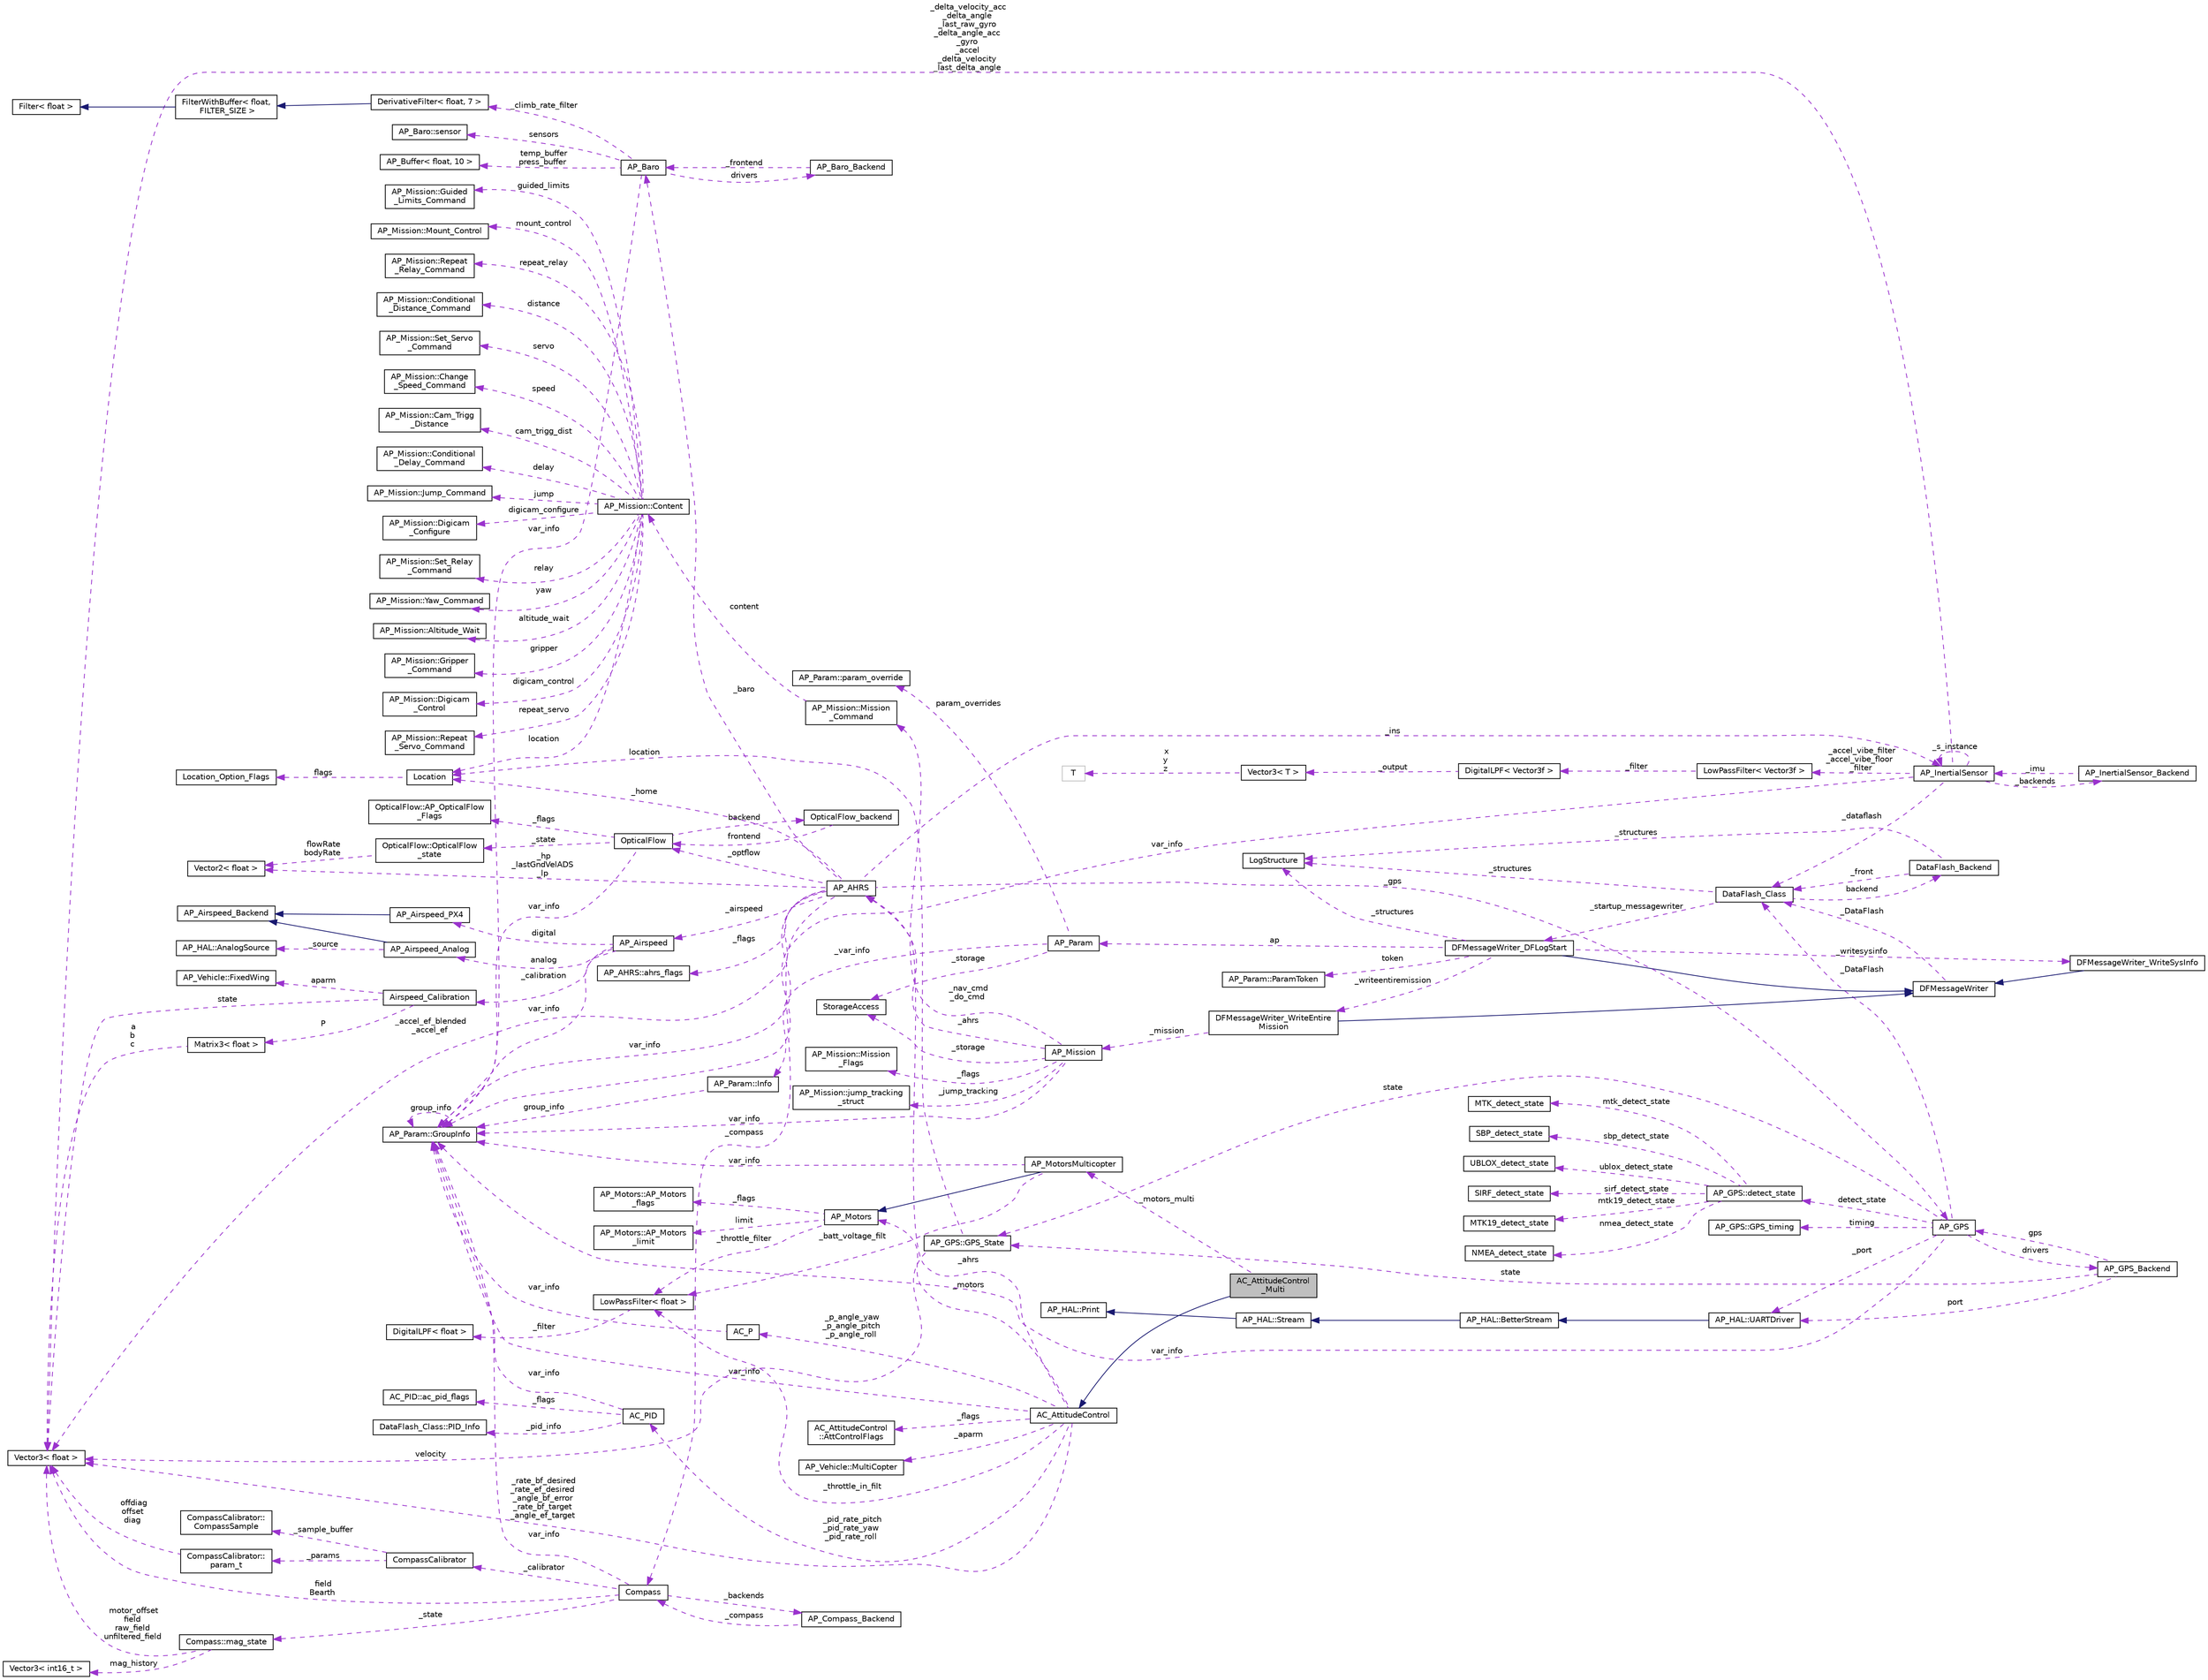 digraph "AC_AttitudeControl_Multi"
{
 // INTERACTIVE_SVG=YES
  edge [fontname="Helvetica",fontsize="10",labelfontname="Helvetica",labelfontsize="10"];
  node [fontname="Helvetica",fontsize="10",shape=record];
  rankdir="LR";
  Node1 [label="AC_AttitudeControl\l_Multi",height=0.2,width=0.4,color="black", fillcolor="grey75", style="filled", fontcolor="black"];
  Node2 -> Node1 [dir="back",color="midnightblue",fontsize="10",style="solid",fontname="Helvetica"];
  Node2 [label="AC_AttitudeControl",height=0.2,width=0.4,color="black", fillcolor="white", style="filled",URL="$classAC__AttitudeControl.html"];
  Node3 -> Node2 [dir="back",color="darkorchid3",fontsize="10",style="dashed",label=" _throttle_in_filt" ,fontname="Helvetica"];
  Node3 [label="LowPassFilter\< float \>",height=0.2,width=0.4,color="black", fillcolor="white", style="filled",URL="$classLowPassFilter.html"];
  Node4 -> Node3 [dir="back",color="darkorchid3",fontsize="10",style="dashed",label=" _filter" ,fontname="Helvetica"];
  Node4 [label="DigitalLPF\< float \>",height=0.2,width=0.4,color="black", fillcolor="white", style="filled",URL="$classDigitalLPF.html"];
  Node5 -> Node2 [dir="back",color="darkorchid3",fontsize="10",style="dashed",label=" _p_angle_yaw\n_p_angle_pitch\n_p_angle_roll" ,fontname="Helvetica"];
  Node5 [label="AC_P",height=0.2,width=0.4,color="black", fillcolor="white", style="filled",URL="$classAC__P.html",tooltip="Object managing one P controller. "];
  Node6 -> Node5 [dir="back",color="darkorchid3",fontsize="10",style="dashed",label=" var_info" ,fontname="Helvetica"];
  Node6 [label="AP_Param::GroupInfo",height=0.2,width=0.4,color="black", fillcolor="white", style="filled",URL="$structAP__Param_1_1GroupInfo.html"];
  Node6 -> Node6 [dir="back",color="darkorchid3",fontsize="10",style="dashed",label=" group_info" ,fontname="Helvetica"];
  Node7 -> Node2 [dir="back",color="darkorchid3",fontsize="10",style="dashed",label=" _flags" ,fontname="Helvetica"];
  Node7 [label="AC_AttitudeControl\l::AttControlFlags",height=0.2,width=0.4,color="black", fillcolor="white", style="filled",URL="$structAC__AttitudeControl_1_1AttControlFlags.html"];
  Node6 -> Node2 [dir="back",color="darkorchid3",fontsize="10",style="dashed",label=" var_info" ,fontname="Helvetica"];
  Node8 -> Node2 [dir="back",color="darkorchid3",fontsize="10",style="dashed",label=" _rate_bf_desired\n_rate_ef_desired\n_angle_bf_error\n_rate_bf_target\n_angle_ef_target" ,fontname="Helvetica"];
  Node8 [label="Vector3\< float \>",height=0.2,width=0.4,color="black", fillcolor="white", style="filled",URL="$classVector3.html"];
  Node9 -> Node2 [dir="back",color="darkorchid3",fontsize="10",style="dashed",label=" _aparm" ,fontname="Helvetica"];
  Node9 [label="AP_Vehicle::MultiCopter",height=0.2,width=0.4,color="black", fillcolor="white", style="filled",URL="$structAP__Vehicle_1_1MultiCopter.html"];
  Node10 -> Node2 [dir="back",color="darkorchid3",fontsize="10",style="dashed",label=" _ahrs" ,fontname="Helvetica"];
  Node10 [label="AP_AHRS",height=0.2,width=0.4,color="black", fillcolor="white", style="filled",URL="$classAP__AHRS.html"];
  Node11 -> Node10 [dir="back",color="darkorchid3",fontsize="10",style="dashed",label=" _flags" ,fontname="Helvetica"];
  Node11 [label="AP_AHRS::ahrs_flags",height=0.2,width=0.4,color="black", fillcolor="white", style="filled",URL="$structAP__AHRS_1_1ahrs__flags.html"];
  Node12 -> Node10 [dir="back",color="darkorchid3",fontsize="10",style="dashed",label=" _baro" ,fontname="Helvetica"];
  Node12 [label="AP_Baro",height=0.2,width=0.4,color="black", fillcolor="white", style="filled",URL="$classAP__Baro.html"];
  Node13 -> Node12 [dir="back",color="darkorchid3",fontsize="10",style="dashed",label=" sensors" ,fontname="Helvetica"];
  Node13 [label="AP_Baro::sensor",height=0.2,width=0.4,color="black", fillcolor="white", style="filled",URL="$structAP__Baro_1_1sensor.html"];
  Node14 -> Node12 [dir="back",color="darkorchid3",fontsize="10",style="dashed",label=" temp_buffer\npress_buffer" ,fontname="Helvetica"];
  Node14 [label="AP_Buffer\< float, 10 \>",height=0.2,width=0.4,color="black", fillcolor="white", style="filled",URL="$classAP__Buffer.html"];
  Node15 -> Node12 [dir="back",color="darkorchid3",fontsize="10",style="dashed",label=" _climb_rate_filter" ,fontname="Helvetica"];
  Node15 [label="DerivativeFilter\< float, 7 \>",height=0.2,width=0.4,color="black", fillcolor="white", style="filled",URL="$classDerivativeFilter.html"];
  Node16 -> Node15 [dir="back",color="midnightblue",fontsize="10",style="solid",fontname="Helvetica"];
  Node16 [label="FilterWithBuffer\< float,\l FILTER_SIZE \>",height=0.2,width=0.4,color="black", fillcolor="white", style="filled",URL="$classFilterWithBuffer.html"];
  Node17 -> Node16 [dir="back",color="midnightblue",fontsize="10",style="solid",fontname="Helvetica"];
  Node17 [label="Filter\< float \>",height=0.2,width=0.4,color="black", fillcolor="white", style="filled",URL="$classFilter.html"];
  Node6 -> Node12 [dir="back",color="darkorchid3",fontsize="10",style="dashed",label=" var_info" ,fontname="Helvetica"];
  Node18 -> Node12 [dir="back",color="darkorchid3",fontsize="10",style="dashed",label=" drivers" ,fontname="Helvetica"];
  Node18 [label="AP_Baro_Backend",height=0.2,width=0.4,color="black", fillcolor="white", style="filled",URL="$classAP__Baro__Backend.html",tooltip="-*- tab-width: 4; Mode: C++; c-basic-offset: 4; indent-tabs-mode: nil -*- "];
  Node12 -> Node18 [dir="back",color="darkorchid3",fontsize="10",style="dashed",label=" _frontend" ,fontname="Helvetica"];
  Node19 -> Node10 [dir="back",color="darkorchid3",fontsize="10",style="dashed",label=" _optflow" ,fontname="Helvetica"];
  Node19 [label="OpticalFlow",height=0.2,width=0.4,color="black", fillcolor="white", style="filled",URL="$classOpticalFlow.html"];
  Node6 -> Node19 [dir="back",color="darkorchid3",fontsize="10",style="dashed",label=" var_info" ,fontname="Helvetica"];
  Node20 -> Node19 [dir="back",color="darkorchid3",fontsize="10",style="dashed",label=" _state" ,fontname="Helvetica"];
  Node20 [label="OpticalFlow::OpticalFlow\l_state",height=0.2,width=0.4,color="black", fillcolor="white", style="filled",URL="$structOpticalFlow_1_1OpticalFlow__state.html"];
  Node21 -> Node20 [dir="back",color="darkorchid3",fontsize="10",style="dashed",label=" flowRate\nbodyRate" ,fontname="Helvetica"];
  Node21 [label="Vector2\< float \>",height=0.2,width=0.4,color="black", fillcolor="white", style="filled",URL="$structVector2.html"];
  Node22 -> Node19 [dir="back",color="darkorchid3",fontsize="10",style="dashed",label=" backend" ,fontname="Helvetica"];
  Node22 [label="OpticalFlow_backend",height=0.2,width=0.4,color="black", fillcolor="white", style="filled",URL="$classOpticalFlow__backend.html"];
  Node19 -> Node22 [dir="back",color="darkorchid3",fontsize="10",style="dashed",label=" frontend" ,fontname="Helvetica"];
  Node23 -> Node19 [dir="back",color="darkorchid3",fontsize="10",style="dashed",label=" _flags" ,fontname="Helvetica"];
  Node23 [label="OpticalFlow::AP_OpticalFlow\l_Flags",height=0.2,width=0.4,color="black", fillcolor="white", style="filled",URL="$structOpticalFlow_1_1AP__OpticalFlow__Flags.html"];
  Node6 -> Node10 [dir="back",color="darkorchid3",fontsize="10",style="dashed",label=" var_info" ,fontname="Helvetica"];
  Node8 -> Node10 [dir="back",color="darkorchid3",fontsize="10",style="dashed",label=" _accel_ef_blended\n_accel_ef" ,fontname="Helvetica"];
  Node24 -> Node10 [dir="back",color="darkorchid3",fontsize="10",style="dashed",label=" _ins" ,fontname="Helvetica"];
  Node24 [label="AP_InertialSensor",height=0.2,width=0.4,color="black", fillcolor="white", style="filled",URL="$classAP__InertialSensor.html"];
  Node25 -> Node24 [dir="back",color="darkorchid3",fontsize="10",style="dashed",label=" _accel_vibe_filter\n_accel_vibe_floor\l_filter" ,fontname="Helvetica"];
  Node25 [label="LowPassFilter\< Vector3f \>",height=0.2,width=0.4,color="black", fillcolor="white", style="filled",URL="$classLowPassFilter.html"];
  Node26 -> Node25 [dir="back",color="darkorchid3",fontsize="10",style="dashed",label=" _filter" ,fontname="Helvetica"];
  Node26 [label="DigitalLPF\< Vector3f \>",height=0.2,width=0.4,color="black", fillcolor="white", style="filled",URL="$classDigitalLPF.html"];
  Node27 -> Node26 [dir="back",color="darkorchid3",fontsize="10",style="dashed",label=" _output" ,fontname="Helvetica"];
  Node27 [label="Vector3\< T \>",height=0.2,width=0.4,color="black", fillcolor="white", style="filled",URL="$classVector3.html"];
  Node28 -> Node27 [dir="back",color="darkorchid3",fontsize="10",style="dashed",label=" x\ny\nz" ,fontname="Helvetica"];
  Node28 [label="T",height=0.2,width=0.4,color="grey75", fillcolor="white", style="filled"];
  Node29 -> Node24 [dir="back",color="darkorchid3",fontsize="10",style="dashed",label=" _backends" ,fontname="Helvetica"];
  Node29 [label="AP_InertialSensor_Backend",height=0.2,width=0.4,color="black", fillcolor="white", style="filled",URL="$classAP__InertialSensor__Backend.html"];
  Node24 -> Node29 [dir="back",color="darkorchid3",fontsize="10",style="dashed",label=" _imu" ,fontname="Helvetica"];
  Node30 -> Node24 [dir="back",color="darkorchid3",fontsize="10",style="dashed",label=" _dataflash" ,fontname="Helvetica"];
  Node30 [label="DataFlash_Class",height=0.2,width=0.4,color="black", fillcolor="white", style="filled",URL="$classDataFlash__Class.html"];
  Node31 -> Node30 [dir="back",color="darkorchid3",fontsize="10",style="dashed",label=" _structures" ,fontname="Helvetica"];
  Node31 [label="LogStructure",height=0.2,width=0.4,color="black", fillcolor="white", style="filled",URL="$structLogStructure.html"];
  Node32 -> Node30 [dir="back",color="darkorchid3",fontsize="10",style="dashed",label=" backend" ,fontname="Helvetica"];
  Node32 [label="DataFlash_Backend",height=0.2,width=0.4,color="black", fillcolor="white", style="filled",URL="$classDataFlash__Backend.html"];
  Node31 -> Node32 [dir="back",color="darkorchid3",fontsize="10",style="dashed",label=" _structures" ,fontname="Helvetica"];
  Node30 -> Node32 [dir="back",color="darkorchid3",fontsize="10",style="dashed",label=" _front" ,fontname="Helvetica"];
  Node33 -> Node30 [dir="back",color="darkorchid3",fontsize="10",style="dashed",label=" _startup_messagewriter" ,fontname="Helvetica"];
  Node33 [label="DFMessageWriter_DFLogStart",height=0.2,width=0.4,color="black", fillcolor="white", style="filled",URL="$classDFMessageWriter__DFLogStart.html"];
  Node34 -> Node33 [dir="back",color="midnightblue",fontsize="10",style="solid",fontname="Helvetica"];
  Node34 [label="DFMessageWriter",height=0.2,width=0.4,color="black", fillcolor="white", style="filled",URL="$classDFMessageWriter.html"];
  Node30 -> Node34 [dir="back",color="darkorchid3",fontsize="10",style="dashed",label=" _DataFlash" ,fontname="Helvetica"];
  Node35 -> Node33 [dir="back",color="darkorchid3",fontsize="10",style="dashed",label=" _writeentiremission" ,fontname="Helvetica"];
  Node35 [label="DFMessageWriter_WriteEntire\lMission",height=0.2,width=0.4,color="black", fillcolor="white", style="filled",URL="$classDFMessageWriter__WriteEntireMission.html"];
  Node34 -> Node35 [dir="back",color="midnightblue",fontsize="10",style="solid",fontname="Helvetica"];
  Node36 -> Node35 [dir="back",color="darkorchid3",fontsize="10",style="dashed",label=" _mission" ,fontname="Helvetica"];
  Node36 [label="AP_Mission",height=0.2,width=0.4,color="black", fillcolor="white", style="filled",URL="$classAP__Mission.html",tooltip="Object managing Mission. "];
  Node37 -> Node36 [dir="back",color="darkorchid3",fontsize="10",style="dashed",label=" _storage" ,fontname="Helvetica"];
  Node37 [label="StorageAccess",height=0.2,width=0.4,color="black", fillcolor="white", style="filled",URL="$classStorageAccess.html"];
  Node38 -> Node36 [dir="back",color="darkorchid3",fontsize="10",style="dashed",label=" _nav_cmd\n_do_cmd" ,fontname="Helvetica"];
  Node38 [label="AP_Mission::Mission\l_Command",height=0.2,width=0.4,color="black", fillcolor="white", style="filled",URL="$structAP__Mission_1_1Mission__Command.html"];
  Node39 -> Node38 [dir="back",color="darkorchid3",fontsize="10",style="dashed",label=" content" ,fontname="Helvetica"];
  Node39 [label="AP_Mission::Content",height=0.2,width=0.4,color="black", fillcolor="white", style="filled",URL="$unionAP__Mission_1_1Content.html"];
  Node40 -> Node39 [dir="back",color="darkorchid3",fontsize="10",style="dashed",label=" guided_limits" ,fontname="Helvetica"];
  Node40 [label="AP_Mission::Guided\l_Limits_Command",height=0.2,width=0.4,color="black", fillcolor="white", style="filled",URL="$structAP__Mission_1_1Guided__Limits__Command.html"];
  Node41 -> Node39 [dir="back",color="darkorchid3",fontsize="10",style="dashed",label=" mount_control" ,fontname="Helvetica"];
  Node41 [label="AP_Mission::Mount_Control",height=0.2,width=0.4,color="black", fillcolor="white", style="filled",URL="$structAP__Mission_1_1Mount__Control.html"];
  Node42 -> Node39 [dir="back",color="darkorchid3",fontsize="10",style="dashed",label=" repeat_relay" ,fontname="Helvetica"];
  Node42 [label="AP_Mission::Repeat\l_Relay_Command",height=0.2,width=0.4,color="black", fillcolor="white", style="filled",URL="$structAP__Mission_1_1Repeat__Relay__Command.html"];
  Node43 -> Node39 [dir="back",color="darkorchid3",fontsize="10",style="dashed",label=" distance" ,fontname="Helvetica"];
  Node43 [label="AP_Mission::Conditional\l_Distance_Command",height=0.2,width=0.4,color="black", fillcolor="white", style="filled",URL="$structAP__Mission_1_1Conditional__Distance__Command.html"];
  Node44 -> Node39 [dir="back",color="darkorchid3",fontsize="10",style="dashed",label=" servo" ,fontname="Helvetica"];
  Node44 [label="AP_Mission::Set_Servo\l_Command",height=0.2,width=0.4,color="black", fillcolor="white", style="filled",URL="$structAP__Mission_1_1Set__Servo__Command.html"];
  Node45 -> Node39 [dir="back",color="darkorchid3",fontsize="10",style="dashed",label=" speed" ,fontname="Helvetica"];
  Node45 [label="AP_Mission::Change\l_Speed_Command",height=0.2,width=0.4,color="black", fillcolor="white", style="filled",URL="$structAP__Mission_1_1Change__Speed__Command.html"];
  Node46 -> Node39 [dir="back",color="darkorchid3",fontsize="10",style="dashed",label=" cam_trigg_dist" ,fontname="Helvetica"];
  Node46 [label="AP_Mission::Cam_Trigg\l_Distance",height=0.2,width=0.4,color="black", fillcolor="white", style="filled",URL="$structAP__Mission_1_1Cam__Trigg__Distance.html"];
  Node47 -> Node39 [dir="back",color="darkorchid3",fontsize="10",style="dashed",label=" delay" ,fontname="Helvetica"];
  Node47 [label="AP_Mission::Conditional\l_Delay_Command",height=0.2,width=0.4,color="black", fillcolor="white", style="filled",URL="$structAP__Mission_1_1Conditional__Delay__Command.html"];
  Node48 -> Node39 [dir="back",color="darkorchid3",fontsize="10",style="dashed",label=" jump" ,fontname="Helvetica"];
  Node48 [label="AP_Mission::Jump_Command",height=0.2,width=0.4,color="black", fillcolor="white", style="filled",URL="$structAP__Mission_1_1Jump__Command.html"];
  Node49 -> Node39 [dir="back",color="darkorchid3",fontsize="10",style="dashed",label=" location" ,fontname="Helvetica"];
  Node49 [label="Location",height=0.2,width=0.4,color="black", fillcolor="white", style="filled",URL="$structLocation.html"];
  Node50 -> Node49 [dir="back",color="darkorchid3",fontsize="10",style="dashed",label=" flags" ,fontname="Helvetica"];
  Node50 [label="Location_Option_Flags",height=0.2,width=0.4,color="black", fillcolor="white", style="filled",URL="$structLocation__Option__Flags.html"];
  Node51 -> Node39 [dir="back",color="darkorchid3",fontsize="10",style="dashed",label=" digicam_configure" ,fontname="Helvetica"];
  Node51 [label="AP_Mission::Digicam\l_Configure",height=0.2,width=0.4,color="black", fillcolor="white", style="filled",URL="$structAP__Mission_1_1Digicam__Configure.html"];
  Node52 -> Node39 [dir="back",color="darkorchid3",fontsize="10",style="dashed",label=" relay" ,fontname="Helvetica"];
  Node52 [label="AP_Mission::Set_Relay\l_Command",height=0.2,width=0.4,color="black", fillcolor="white", style="filled",URL="$structAP__Mission_1_1Set__Relay__Command.html"];
  Node53 -> Node39 [dir="back",color="darkorchid3",fontsize="10",style="dashed",label=" yaw" ,fontname="Helvetica"];
  Node53 [label="AP_Mission::Yaw_Command",height=0.2,width=0.4,color="black", fillcolor="white", style="filled",URL="$structAP__Mission_1_1Yaw__Command.html"];
  Node54 -> Node39 [dir="back",color="darkorchid3",fontsize="10",style="dashed",label=" altitude_wait" ,fontname="Helvetica"];
  Node54 [label="AP_Mission::Altitude_Wait",height=0.2,width=0.4,color="black", fillcolor="white", style="filled",URL="$structAP__Mission_1_1Altitude__Wait.html"];
  Node55 -> Node39 [dir="back",color="darkorchid3",fontsize="10",style="dashed",label=" gripper" ,fontname="Helvetica"];
  Node55 [label="AP_Mission::Gripper\l_Command",height=0.2,width=0.4,color="black", fillcolor="white", style="filled",URL="$structAP__Mission_1_1Gripper__Command.html"];
  Node56 -> Node39 [dir="back",color="darkorchid3",fontsize="10",style="dashed",label=" digicam_control" ,fontname="Helvetica"];
  Node56 [label="AP_Mission::Digicam\l_Control",height=0.2,width=0.4,color="black", fillcolor="white", style="filled",URL="$structAP__Mission_1_1Digicam__Control.html"];
  Node57 -> Node39 [dir="back",color="darkorchid3",fontsize="10",style="dashed",label=" repeat_servo" ,fontname="Helvetica"];
  Node57 [label="AP_Mission::Repeat\l_Servo_Command",height=0.2,width=0.4,color="black", fillcolor="white", style="filled",URL="$structAP__Mission_1_1Repeat__Servo__Command.html"];
  Node6 -> Node36 [dir="back",color="darkorchid3",fontsize="10",style="dashed",label=" var_info" ,fontname="Helvetica"];
  Node58 -> Node36 [dir="back",color="darkorchid3",fontsize="10",style="dashed",label=" _flags" ,fontname="Helvetica"];
  Node58 [label="AP_Mission::Mission\l_Flags",height=0.2,width=0.4,color="black", fillcolor="white", style="filled",URL="$structAP__Mission_1_1Mission__Flags.html"];
  Node10 -> Node36 [dir="back",color="darkorchid3",fontsize="10",style="dashed",label=" _ahrs" ,fontname="Helvetica"];
  Node59 -> Node36 [dir="back",color="darkorchid3",fontsize="10",style="dashed",label=" _jump_tracking" ,fontname="Helvetica"];
  Node59 [label="AP_Mission::jump_tracking\l_struct",height=0.2,width=0.4,color="black", fillcolor="white", style="filled",URL="$structAP__Mission_1_1jump__tracking__struct.html"];
  Node60 -> Node33 [dir="back",color="darkorchid3",fontsize="10",style="dashed",label=" _writesysinfo" ,fontname="Helvetica"];
  Node60 [label="DFMessageWriter_WriteSysInfo",height=0.2,width=0.4,color="black", fillcolor="white", style="filled",URL="$classDFMessageWriter__WriteSysInfo.html"];
  Node34 -> Node60 [dir="back",color="midnightblue",fontsize="10",style="solid",fontname="Helvetica"];
  Node61 -> Node33 [dir="back",color="darkorchid3",fontsize="10",style="dashed",label=" token" ,fontname="Helvetica"];
  Node61 [label="AP_Param::ParamToken",height=0.2,width=0.4,color="black", fillcolor="white", style="filled",URL="$structAP__Param_1_1ParamToken.html"];
  Node31 -> Node33 [dir="back",color="darkorchid3",fontsize="10",style="dashed",label=" _structures" ,fontname="Helvetica"];
  Node62 -> Node33 [dir="back",color="darkorchid3",fontsize="10",style="dashed",label=" ap" ,fontname="Helvetica"];
  Node62 [label="AP_Param",height=0.2,width=0.4,color="black", fillcolor="white", style="filled",URL="$classAP__Param.html"];
  Node37 -> Node62 [dir="back",color="darkorchid3",fontsize="10",style="dashed",label=" _storage" ,fontname="Helvetica"];
  Node63 -> Node62 [dir="back",color="darkorchid3",fontsize="10",style="dashed",label=" _var_info" ,fontname="Helvetica"];
  Node63 [label="AP_Param::Info",height=0.2,width=0.4,color="black", fillcolor="white", style="filled",URL="$structAP__Param_1_1Info.html"];
  Node6 -> Node63 [dir="back",color="darkorchid3",fontsize="10",style="dashed",label=" group_info" ,fontname="Helvetica"];
  Node64 -> Node62 [dir="back",color="darkorchid3",fontsize="10",style="dashed",label=" param_overrides" ,fontname="Helvetica"];
  Node64 [label="AP_Param::param_override",height=0.2,width=0.4,color="black", fillcolor="white", style="filled",URL="$structAP__Param_1_1param__override.html"];
  Node6 -> Node24 [dir="back",color="darkorchid3",fontsize="10",style="dashed",label=" var_info" ,fontname="Helvetica"];
  Node24 -> Node24 [dir="back",color="darkorchid3",fontsize="10",style="dashed",label=" _s_instance" ,fontname="Helvetica"];
  Node8 -> Node24 [dir="back",color="darkorchid3",fontsize="10",style="dashed",label=" _delta_velocity_acc\n_delta_angle\n_last_raw_gyro\n_delta_angle_acc\n_gyro\n_accel\n_delta_velocity\n_last_delta_angle" ,fontname="Helvetica"];
  Node65 -> Node10 [dir="back",color="darkorchid3",fontsize="10",style="dashed",label=" _airspeed" ,fontname="Helvetica"];
  Node65 [label="AP_Airspeed",height=0.2,width=0.4,color="black", fillcolor="white", style="filled",URL="$classAP__Airspeed.html"];
  Node66 -> Node65 [dir="back",color="darkorchid3",fontsize="10",style="dashed",label=" analog" ,fontname="Helvetica"];
  Node66 [label="AP_Airspeed_Analog",height=0.2,width=0.4,color="black", fillcolor="white", style="filled",URL="$classAP__Airspeed__Analog.html",tooltip="-*- tab-width: 4; Mode: C++; c-basic-offset: 4; indent-tabs-mode: nil -*- "];
  Node67 -> Node66 [dir="back",color="midnightblue",fontsize="10",style="solid",fontname="Helvetica"];
  Node67 [label="AP_Airspeed_Backend",height=0.2,width=0.4,color="black", fillcolor="white", style="filled",URL="$classAP__Airspeed__Backend.html",tooltip="-*- tab-width: 4; Mode: C++; c-basic-offset: 4; indent-tabs-mode: nil -*- "];
  Node68 -> Node66 [dir="back",color="darkorchid3",fontsize="10",style="dashed",label=" _source" ,fontname="Helvetica"];
  Node68 [label="AP_HAL::AnalogSource",height=0.2,width=0.4,color="black", fillcolor="white", style="filled",URL="$classAP__HAL_1_1AnalogSource.html"];
  Node6 -> Node65 [dir="back",color="darkorchid3",fontsize="10",style="dashed",label=" var_info" ,fontname="Helvetica"];
  Node69 -> Node65 [dir="back",color="darkorchid3",fontsize="10",style="dashed",label=" digital" ,fontname="Helvetica"];
  Node69 [label="AP_Airspeed_PX4",height=0.2,width=0.4,color="black", fillcolor="white", style="filled",URL="$classAP__Airspeed__PX4.html",tooltip="-*- tab-width: 4; Mode: C++; c-basic-offset: 4; indent-tabs-mode: nil -*- "];
  Node67 -> Node69 [dir="back",color="midnightblue",fontsize="10",style="solid",fontname="Helvetica"];
  Node70 -> Node65 [dir="back",color="darkorchid3",fontsize="10",style="dashed",label=" _calibration" ,fontname="Helvetica"];
  Node70 [label="Airspeed_Calibration",height=0.2,width=0.4,color="black", fillcolor="white", style="filled",URL="$classAirspeed__Calibration.html",tooltip="-*- tab-width: 4; Mode: C++; c-basic-offset: 4; indent-tabs-mode: nil -*- "];
  Node71 -> Node70 [dir="back",color="darkorchid3",fontsize="10",style="dashed",label=" P" ,fontname="Helvetica"];
  Node71 [label="Matrix3\< float \>",height=0.2,width=0.4,color="black", fillcolor="white", style="filled",URL="$classMatrix3.html"];
  Node8 -> Node71 [dir="back",color="darkorchid3",fontsize="10",style="dashed",label=" a\nb\nc" ,fontname="Helvetica"];
  Node8 -> Node70 [dir="back",color="darkorchid3",fontsize="10",style="dashed",label=" state" ,fontname="Helvetica"];
  Node72 -> Node70 [dir="back",color="darkorchid3",fontsize="10",style="dashed",label=" aparm" ,fontname="Helvetica"];
  Node72 [label="AP_Vehicle::FixedWing",height=0.2,width=0.4,color="black", fillcolor="white", style="filled",URL="$structAP__Vehicle_1_1FixedWing.html"];
  Node21 -> Node10 [dir="back",color="darkorchid3",fontsize="10",style="dashed",label=" _hp\n_lastGndVelADS\n_lp" ,fontname="Helvetica"];
  Node73 -> Node10 [dir="back",color="darkorchid3",fontsize="10",style="dashed",label=" _gps" ,fontname="Helvetica"];
  Node73 [label="AP_GPS",height=0.2,width=0.4,color="black", fillcolor="white", style="filled",URL="$classAP__GPS.html"];
  Node74 -> Node73 [dir="back",color="darkorchid3",fontsize="10",style="dashed",label=" detect_state" ,fontname="Helvetica"];
  Node74 [label="AP_GPS::detect_state",height=0.2,width=0.4,color="black", fillcolor="white", style="filled",URL="$structAP__GPS_1_1detect__state.html"];
  Node75 -> Node74 [dir="back",color="darkorchid3",fontsize="10",style="dashed",label=" sbp_detect_state" ,fontname="Helvetica"];
  Node75 [label="SBP_detect_state",height=0.2,width=0.4,color="black", fillcolor="white", style="filled",URL="$structSBP__detect__state.html"];
  Node76 -> Node74 [dir="back",color="darkorchid3",fontsize="10",style="dashed",label=" ublox_detect_state" ,fontname="Helvetica"];
  Node76 [label="UBLOX_detect_state",height=0.2,width=0.4,color="black", fillcolor="white", style="filled",URL="$structUBLOX__detect__state.html"];
  Node77 -> Node74 [dir="back",color="darkorchid3",fontsize="10",style="dashed",label=" sirf_detect_state" ,fontname="Helvetica"];
  Node77 [label="SIRF_detect_state",height=0.2,width=0.4,color="black", fillcolor="white", style="filled",URL="$structSIRF__detect__state.html"];
  Node78 -> Node74 [dir="back",color="darkorchid3",fontsize="10",style="dashed",label=" mtk19_detect_state" ,fontname="Helvetica"];
  Node78 [label="MTK19_detect_state",height=0.2,width=0.4,color="black", fillcolor="white", style="filled",URL="$structMTK19__detect__state.html"];
  Node79 -> Node74 [dir="back",color="darkorchid3",fontsize="10",style="dashed",label=" nmea_detect_state" ,fontname="Helvetica"];
  Node79 [label="NMEA_detect_state",height=0.2,width=0.4,color="black", fillcolor="white", style="filled",URL="$structNMEA__detect__state.html"];
  Node80 -> Node74 [dir="back",color="darkorchid3",fontsize="10",style="dashed",label=" mtk_detect_state" ,fontname="Helvetica"];
  Node80 [label="MTK_detect_state",height=0.2,width=0.4,color="black", fillcolor="white", style="filled",URL="$structMTK__detect__state.html"];
  Node81 -> Node73 [dir="back",color="darkorchid3",fontsize="10",style="dashed",label=" timing" ,fontname="Helvetica"];
  Node81 [label="AP_GPS::GPS_timing",height=0.2,width=0.4,color="black", fillcolor="white", style="filled",URL="$structAP__GPS_1_1GPS__timing.html"];
  Node82 -> Node73 [dir="back",color="darkorchid3",fontsize="10",style="dashed",label=" drivers" ,fontname="Helvetica"];
  Node82 [label="AP_GPS_Backend",height=0.2,width=0.4,color="black", fillcolor="white", style="filled",URL="$classAP__GPS__Backend.html"];
  Node83 -> Node82 [dir="back",color="darkorchid3",fontsize="10",style="dashed",label=" port" ,fontname="Helvetica"];
  Node83 [label="AP_HAL::UARTDriver",height=0.2,width=0.4,color="black", fillcolor="white", style="filled",URL="$classAP__HAL_1_1UARTDriver.html"];
  Node84 -> Node83 [dir="back",color="midnightblue",fontsize="10",style="solid",fontname="Helvetica"];
  Node84 [label="AP_HAL::BetterStream",height=0.2,width=0.4,color="black", fillcolor="white", style="filled",URL="$classAP__HAL_1_1BetterStream.html"];
  Node85 -> Node84 [dir="back",color="midnightblue",fontsize="10",style="solid",fontname="Helvetica"];
  Node85 [label="AP_HAL::Stream",height=0.2,width=0.4,color="black", fillcolor="white", style="filled",URL="$classAP__HAL_1_1Stream.html"];
  Node86 -> Node85 [dir="back",color="midnightblue",fontsize="10",style="solid",fontname="Helvetica"];
  Node86 [label="AP_HAL::Print",height=0.2,width=0.4,color="black", fillcolor="white", style="filled",URL="$classAP__HAL_1_1Print.html"];
  Node73 -> Node82 [dir="back",color="darkorchid3",fontsize="10",style="dashed",label=" gps" ,fontname="Helvetica"];
  Node87 -> Node82 [dir="back",color="darkorchid3",fontsize="10",style="dashed",label=" state" ,fontname="Helvetica"];
  Node87 [label="AP_GPS::GPS_State",height=0.2,width=0.4,color="black", fillcolor="white", style="filled",URL="$structAP__GPS_1_1GPS__State.html"];
  Node8 -> Node87 [dir="back",color="darkorchid3",fontsize="10",style="dashed",label=" velocity" ,fontname="Helvetica"];
  Node49 -> Node87 [dir="back",color="darkorchid3",fontsize="10",style="dashed",label=" location" ,fontname="Helvetica"];
  Node30 -> Node73 [dir="back",color="darkorchid3",fontsize="10",style="dashed",label=" _DataFlash" ,fontname="Helvetica"];
  Node83 -> Node73 [dir="back",color="darkorchid3",fontsize="10",style="dashed",label=" _port" ,fontname="Helvetica"];
  Node6 -> Node73 [dir="back",color="darkorchid3",fontsize="10",style="dashed",label=" var_info" ,fontname="Helvetica"];
  Node87 -> Node73 [dir="back",color="darkorchid3",fontsize="10",style="dashed",label=" state" ,fontname="Helvetica"];
  Node49 -> Node10 [dir="back",color="darkorchid3",fontsize="10",style="dashed",label=" _home" ,fontname="Helvetica"];
  Node88 -> Node10 [dir="back",color="darkorchid3",fontsize="10",style="dashed",label=" _compass" ,fontname="Helvetica"];
  Node88 [label="Compass",height=0.2,width=0.4,color="black", fillcolor="white", style="filled",URL="$classCompass.html"];
  Node6 -> Node88 [dir="back",color="darkorchid3",fontsize="10",style="dashed",label=" var_info" ,fontname="Helvetica"];
  Node8 -> Node88 [dir="back",color="darkorchid3",fontsize="10",style="dashed",label=" field\nBearth" ,fontname="Helvetica"];
  Node89 -> Node88 [dir="back",color="darkorchid3",fontsize="10",style="dashed",label=" _calibrator" ,fontname="Helvetica"];
  Node89 [label="CompassCalibrator",height=0.2,width=0.4,color="black", fillcolor="white", style="filled",URL="$classCompassCalibrator.html"];
  Node90 -> Node89 [dir="back",color="darkorchid3",fontsize="10",style="dashed",label=" _params" ,fontname="Helvetica"];
  Node90 [label="CompassCalibrator::\lparam_t",height=0.2,width=0.4,color="black", fillcolor="white", style="filled",URL="$classCompassCalibrator_1_1param__t.html"];
  Node8 -> Node90 [dir="back",color="darkorchid3",fontsize="10",style="dashed",label=" offdiag\noffset\ndiag" ,fontname="Helvetica"];
  Node91 -> Node89 [dir="back",color="darkorchid3",fontsize="10",style="dashed",label=" _sample_buffer" ,fontname="Helvetica"];
  Node91 [label="CompassCalibrator::\lCompassSample",height=0.2,width=0.4,color="black", fillcolor="white", style="filled",URL="$classCompassCalibrator_1_1CompassSample.html"];
  Node92 -> Node88 [dir="back",color="darkorchid3",fontsize="10",style="dashed",label=" _backends" ,fontname="Helvetica"];
  Node92 [label="AP_Compass_Backend",height=0.2,width=0.4,color="black", fillcolor="white", style="filled",URL="$classAP__Compass__Backend.html"];
  Node88 -> Node92 [dir="back",color="darkorchid3",fontsize="10",style="dashed",label=" _compass" ,fontname="Helvetica"];
  Node93 -> Node88 [dir="back",color="darkorchid3",fontsize="10",style="dashed",label=" _state" ,fontname="Helvetica"];
  Node93 [label="Compass::mag_state",height=0.2,width=0.4,color="black", fillcolor="white", style="filled",URL="$structCompass_1_1mag__state.html"];
  Node8 -> Node93 [dir="back",color="darkorchid3",fontsize="10",style="dashed",label=" motor_offset\nfield\nraw_field\nunfiltered_field" ,fontname="Helvetica"];
  Node94 -> Node93 [dir="back",color="darkorchid3",fontsize="10",style="dashed",label=" mag_history" ,fontname="Helvetica"];
  Node94 [label="Vector3\< int16_t \>",height=0.2,width=0.4,color="black", fillcolor="white", style="filled",URL="$classVector3.html"];
  Node95 -> Node2 [dir="back",color="darkorchid3",fontsize="10",style="dashed",label=" _motors" ,fontname="Helvetica"];
  Node95 [label="AP_Motors",height=0.2,width=0.4,color="black", fillcolor="white", style="filled",URL="$classAP__Motors.html"];
  Node96 -> Node95 [dir="back",color="darkorchid3",fontsize="10",style="dashed",label=" limit" ,fontname="Helvetica"];
  Node96 [label="AP_Motors::AP_Motors\l_limit",height=0.2,width=0.4,color="black", fillcolor="white", style="filled",URL="$structAP__Motors_1_1AP__Motors__limit.html"];
  Node3 -> Node95 [dir="back",color="darkorchid3",fontsize="10",style="dashed",label=" _throttle_filter" ,fontname="Helvetica"];
  Node97 -> Node95 [dir="back",color="darkorchid3",fontsize="10",style="dashed",label=" _flags" ,fontname="Helvetica"];
  Node97 [label="AP_Motors::AP_Motors\l_flags",height=0.2,width=0.4,color="black", fillcolor="white", style="filled",URL="$structAP__Motors_1_1AP__Motors__flags.html"];
  Node98 -> Node2 [dir="back",color="darkorchid3",fontsize="10",style="dashed",label=" _pid_rate_pitch\n_pid_rate_yaw\n_pid_rate_roll" ,fontname="Helvetica"];
  Node98 [label="AC_PID",height=0.2,width=0.4,color="black", fillcolor="white", style="filled",URL="$classAC__PID.html",tooltip="Copter PID control class. "];
  Node99 -> Node98 [dir="back",color="darkorchid3",fontsize="10",style="dashed",label=" _flags" ,fontname="Helvetica"];
  Node99 [label="AC_PID::ac_pid_flags",height=0.2,width=0.4,color="black", fillcolor="white", style="filled",URL="$structAC__PID_1_1ac__pid__flags.html"];
  Node6 -> Node98 [dir="back",color="darkorchid3",fontsize="10",style="dashed",label=" var_info" ,fontname="Helvetica"];
  Node100 -> Node98 [dir="back",color="darkorchid3",fontsize="10",style="dashed",label=" _pid_info" ,fontname="Helvetica"];
  Node100 [label="DataFlash_Class::PID_Info",height=0.2,width=0.4,color="black", fillcolor="white", style="filled",URL="$structDataFlash__Class_1_1PID__Info.html"];
  Node101 -> Node1 [dir="back",color="darkorchid3",fontsize="10",style="dashed",label=" _motors_multi" ,fontname="Helvetica"];
  Node101 [label="AP_MotorsMulticopter",height=0.2,width=0.4,color="black", fillcolor="white", style="filled",URL="$classAP__MotorsMulticopter.html"];
  Node95 -> Node101 [dir="back",color="midnightblue",fontsize="10",style="solid",fontname="Helvetica"];
  Node3 -> Node101 [dir="back",color="darkorchid3",fontsize="10",style="dashed",label=" _batt_voltage_filt" ,fontname="Helvetica"];
  Node6 -> Node101 [dir="back",color="darkorchid3",fontsize="10",style="dashed",label=" var_info" ,fontname="Helvetica"];
}
